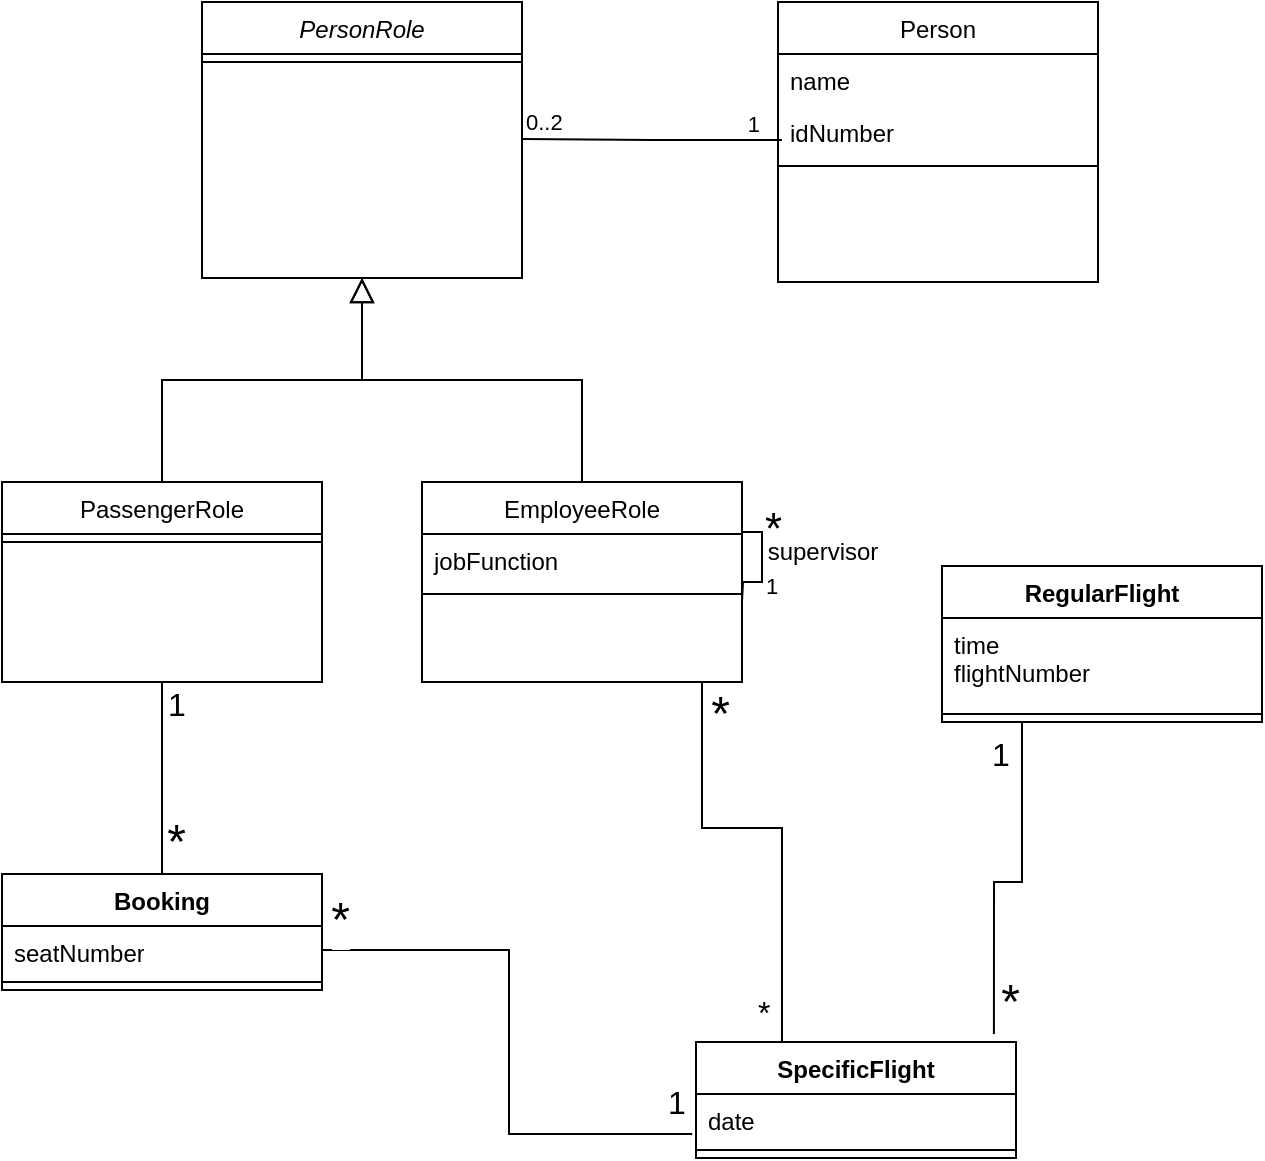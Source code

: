 <mxfile version="23.1.6" type="github">
  <diagram id="C5RBs43oDa-KdzZeNtuy" name="Page-1">
    <mxGraphModel dx="1434" dy="738" grid="1" gridSize="10" guides="1" tooltips="1" connect="1" arrows="1" fold="1" page="1" pageScale="1" pageWidth="827" pageHeight="1169" math="0" shadow="0">
      <root>
        <mxCell id="WIyWlLk6GJQsqaUBKTNV-0" />
        <mxCell id="WIyWlLk6GJQsqaUBKTNV-1" parent="WIyWlLk6GJQsqaUBKTNV-0" />
        <mxCell id="zkfFHV4jXpPFQw0GAbJ--0" value="PersonRole" style="swimlane;fontStyle=2;align=center;verticalAlign=top;childLayout=stackLayout;horizontal=1;startSize=26;horizontalStack=0;resizeParent=1;resizeLast=0;collapsible=1;marginBottom=0;rounded=0;shadow=0;strokeWidth=1;" parent="WIyWlLk6GJQsqaUBKTNV-1" vertex="1">
          <mxGeometry x="220" y="120" width="160" height="138" as="geometry">
            <mxRectangle x="230" y="140" width="160" height="26" as="alternateBounds" />
          </mxGeometry>
        </mxCell>
        <mxCell id="zkfFHV4jXpPFQw0GAbJ--4" value="" style="line;html=1;strokeWidth=1;align=left;verticalAlign=middle;spacingTop=-1;spacingLeft=3;spacingRight=3;rotatable=0;labelPosition=right;points=[];portConstraint=eastwest;" parent="zkfFHV4jXpPFQw0GAbJ--0" vertex="1">
          <mxGeometry y="26" width="160" height="8" as="geometry" />
        </mxCell>
        <mxCell id="zkfFHV4jXpPFQw0GAbJ--6" value="PassengerRole" style="swimlane;fontStyle=0;align=center;verticalAlign=top;childLayout=stackLayout;horizontal=1;startSize=26;horizontalStack=0;resizeParent=1;resizeLast=0;collapsible=1;marginBottom=0;rounded=0;shadow=0;strokeWidth=1;" parent="WIyWlLk6GJQsqaUBKTNV-1" vertex="1">
          <mxGeometry x="120" y="360" width="160" height="100" as="geometry">
            <mxRectangle x="130" y="380" width="160" height="26" as="alternateBounds" />
          </mxGeometry>
        </mxCell>
        <mxCell id="zkfFHV4jXpPFQw0GAbJ--9" value="" style="line;html=1;strokeWidth=1;align=left;verticalAlign=middle;spacingTop=-1;spacingLeft=3;spacingRight=3;rotatable=0;labelPosition=right;points=[];portConstraint=eastwest;" parent="zkfFHV4jXpPFQw0GAbJ--6" vertex="1">
          <mxGeometry y="26" width="160" height="8" as="geometry" />
        </mxCell>
        <mxCell id="zkfFHV4jXpPFQw0GAbJ--12" value="" style="endArrow=block;endSize=10;endFill=0;shadow=0;strokeWidth=1;rounded=0;edgeStyle=elbowEdgeStyle;elbow=vertical;" parent="WIyWlLk6GJQsqaUBKTNV-1" source="zkfFHV4jXpPFQw0GAbJ--6" target="zkfFHV4jXpPFQw0GAbJ--0" edge="1">
          <mxGeometry width="160" relative="1" as="geometry">
            <mxPoint x="200" y="203" as="sourcePoint" />
            <mxPoint x="200" y="203" as="targetPoint" />
          </mxGeometry>
        </mxCell>
        <mxCell id="zkfFHV4jXpPFQw0GAbJ--13" value="EmployeeRole" style="swimlane;fontStyle=0;align=center;verticalAlign=top;childLayout=stackLayout;horizontal=1;startSize=26;horizontalStack=0;resizeParent=1;resizeLast=0;collapsible=1;marginBottom=0;rounded=0;shadow=0;strokeWidth=1;" parent="WIyWlLk6GJQsqaUBKTNV-1" vertex="1">
          <mxGeometry x="330" y="360" width="160" height="100" as="geometry">
            <mxRectangle x="340" y="380" width="170" height="26" as="alternateBounds" />
          </mxGeometry>
        </mxCell>
        <mxCell id="zkfFHV4jXpPFQw0GAbJ--14" value="jobFunction" style="text;align=left;verticalAlign=top;spacingLeft=4;spacingRight=4;overflow=hidden;rotatable=0;points=[[0,0.5],[1,0.5]];portConstraint=eastwest;" parent="zkfFHV4jXpPFQw0GAbJ--13" vertex="1">
          <mxGeometry y="26" width="160" height="26" as="geometry" />
        </mxCell>
        <mxCell id="zkfFHV4jXpPFQw0GAbJ--15" value="" style="line;html=1;strokeWidth=1;align=left;verticalAlign=middle;spacingTop=-1;spacingLeft=3;spacingRight=3;rotatable=0;labelPosition=right;points=[];portConstraint=eastwest;" parent="zkfFHV4jXpPFQw0GAbJ--13" vertex="1">
          <mxGeometry y="52" width="160" height="8" as="geometry" />
        </mxCell>
        <mxCell id="zkfFHV4jXpPFQw0GAbJ--16" value="" style="endArrow=block;endSize=10;endFill=0;shadow=0;strokeWidth=1;rounded=0;edgeStyle=elbowEdgeStyle;elbow=vertical;" parent="WIyWlLk6GJQsqaUBKTNV-1" source="zkfFHV4jXpPFQw0GAbJ--13" target="zkfFHV4jXpPFQw0GAbJ--0" edge="1">
          <mxGeometry width="160" relative="1" as="geometry">
            <mxPoint x="210" y="373" as="sourcePoint" />
            <mxPoint x="310" y="271" as="targetPoint" />
          </mxGeometry>
        </mxCell>
        <mxCell id="zkfFHV4jXpPFQw0GAbJ--17" value="Person" style="swimlane;fontStyle=0;align=center;verticalAlign=top;childLayout=stackLayout;horizontal=1;startSize=26;horizontalStack=0;resizeParent=1;resizeLast=0;collapsible=1;marginBottom=0;rounded=0;shadow=0;strokeWidth=1;" parent="WIyWlLk6GJQsqaUBKTNV-1" vertex="1">
          <mxGeometry x="508" y="120" width="160" height="140" as="geometry">
            <mxRectangle x="550" y="140" width="160" height="26" as="alternateBounds" />
          </mxGeometry>
        </mxCell>
        <mxCell id="zkfFHV4jXpPFQw0GAbJ--18" value="name" style="text;align=left;verticalAlign=top;spacingLeft=4;spacingRight=4;overflow=hidden;rotatable=0;points=[[0,0.5],[1,0.5]];portConstraint=eastwest;" parent="zkfFHV4jXpPFQw0GAbJ--17" vertex="1">
          <mxGeometry y="26" width="160" height="26" as="geometry" />
        </mxCell>
        <mxCell id="zkfFHV4jXpPFQw0GAbJ--19" value="idNumber" style="text;align=left;verticalAlign=top;spacingLeft=4;spacingRight=4;overflow=hidden;rotatable=0;points=[[0,0.5],[1,0.5]];portConstraint=eastwest;rounded=0;shadow=0;html=0;" parent="zkfFHV4jXpPFQw0GAbJ--17" vertex="1">
          <mxGeometry y="52" width="160" height="26" as="geometry" />
        </mxCell>
        <mxCell id="zkfFHV4jXpPFQw0GAbJ--23" value="" style="line;html=1;strokeWidth=1;align=left;verticalAlign=middle;spacingTop=-1;spacingLeft=3;spacingRight=3;rotatable=0;labelPosition=right;points=[];portConstraint=eastwest;" parent="zkfFHV4jXpPFQw0GAbJ--17" vertex="1">
          <mxGeometry y="78" width="160" height="8" as="geometry" />
        </mxCell>
        <mxCell id="KHuif0LaoCdP1yntdVB0-0" value="" style="endArrow=none;html=1;edgeStyle=orthogonalEdgeStyle;rounded=0;" edge="1" parent="WIyWlLk6GJQsqaUBKTNV-1">
          <mxGeometry relative="1" as="geometry">
            <mxPoint x="380" y="188.5" as="sourcePoint" />
            <mxPoint x="510" y="189" as="targetPoint" />
          </mxGeometry>
        </mxCell>
        <mxCell id="KHuif0LaoCdP1yntdVB0-1" value="0..2" style="edgeLabel;resizable=0;html=1;align=left;verticalAlign=bottom;" connectable="0" vertex="1" parent="KHuif0LaoCdP1yntdVB0-0">
          <mxGeometry x="-1" relative="1" as="geometry" />
        </mxCell>
        <mxCell id="KHuif0LaoCdP1yntdVB0-2" value="1" style="edgeLabel;resizable=0;html=1;align=right;verticalAlign=bottom;" connectable="0" vertex="1" parent="KHuif0LaoCdP1yntdVB0-0">
          <mxGeometry x="1" relative="1" as="geometry">
            <mxPoint x="-10" as="offset" />
          </mxGeometry>
        </mxCell>
        <mxCell id="KHuif0LaoCdP1yntdVB0-3" value="" style="endArrow=none;html=1;edgeStyle=orthogonalEdgeStyle;rounded=0;entryX=1;entryY=0.25;entryDx=0;entryDy=0;" edge="1" parent="WIyWlLk6GJQsqaUBKTNV-1" target="zkfFHV4jXpPFQw0GAbJ--13">
          <mxGeometry relative="1" as="geometry">
            <mxPoint x="490" y="420" as="sourcePoint" />
            <mxPoint x="650" y="420" as="targetPoint" />
          </mxGeometry>
        </mxCell>
        <mxCell id="KHuif0LaoCdP1yntdVB0-4" value="1" style="edgeLabel;resizable=0;html=1;align=left;verticalAlign=bottom;" connectable="0" vertex="1" parent="KHuif0LaoCdP1yntdVB0-3">
          <mxGeometry x="-1" relative="1" as="geometry">
            <mxPoint x="10" as="offset" />
          </mxGeometry>
        </mxCell>
        <mxCell id="KHuif0LaoCdP1yntdVB0-5" value="*" style="edgeLabel;resizable=0;html=1;align=right;verticalAlign=bottom;fontSize=22;" connectable="0" vertex="1" parent="KHuif0LaoCdP1yntdVB0-3">
          <mxGeometry x="1" relative="1" as="geometry">
            <mxPoint x="20" y="13" as="offset" />
          </mxGeometry>
        </mxCell>
        <mxCell id="KHuif0LaoCdP1yntdVB0-6" value="supervisor" style="text;html=1;align=center;verticalAlign=middle;resizable=0;points=[];autosize=1;strokeColor=none;fillColor=none;" vertex="1" parent="WIyWlLk6GJQsqaUBKTNV-1">
          <mxGeometry x="490" y="380" width="80" height="30" as="geometry" />
        </mxCell>
        <mxCell id="KHuif0LaoCdP1yntdVB0-7" value="Booking" style="swimlane;fontStyle=1;align=center;verticalAlign=top;childLayout=stackLayout;horizontal=1;startSize=26;horizontalStack=0;resizeParent=1;resizeParentMax=0;resizeLast=0;collapsible=1;marginBottom=0;whiteSpace=wrap;html=1;" vertex="1" parent="WIyWlLk6GJQsqaUBKTNV-1">
          <mxGeometry x="120" y="556" width="160" height="58" as="geometry" />
        </mxCell>
        <mxCell id="KHuif0LaoCdP1yntdVB0-8" value="seatNumber" style="text;strokeColor=none;fillColor=none;align=left;verticalAlign=top;spacingLeft=4;spacingRight=4;overflow=hidden;rotatable=0;points=[[0,0.5],[1,0.5]];portConstraint=eastwest;whiteSpace=wrap;html=1;" vertex="1" parent="KHuif0LaoCdP1yntdVB0-7">
          <mxGeometry y="26" width="160" height="24" as="geometry" />
        </mxCell>
        <mxCell id="KHuif0LaoCdP1yntdVB0-9" value="" style="line;strokeWidth=1;fillColor=none;align=left;verticalAlign=middle;spacingTop=-1;spacingLeft=3;spacingRight=3;rotatable=0;labelPosition=right;points=[];portConstraint=eastwest;strokeColor=inherit;" vertex="1" parent="KHuif0LaoCdP1yntdVB0-7">
          <mxGeometry y="50" width="160" height="8" as="geometry" />
        </mxCell>
        <mxCell id="KHuif0LaoCdP1yntdVB0-11" value="" style="endArrow=none;html=1;edgeStyle=orthogonalEdgeStyle;rounded=0;exitX=0.5;exitY=1;exitDx=0;exitDy=0;entryX=0.5;entryY=0;entryDx=0;entryDy=0;" edge="1" parent="WIyWlLk6GJQsqaUBKTNV-1" source="zkfFHV4jXpPFQw0GAbJ--6" target="KHuif0LaoCdP1yntdVB0-7">
          <mxGeometry relative="1" as="geometry">
            <mxPoint x="330" y="380" as="sourcePoint" />
            <mxPoint x="450" y="540" as="targetPoint" />
          </mxGeometry>
        </mxCell>
        <mxCell id="KHuif0LaoCdP1yntdVB0-12" value="1" style="edgeLabel;resizable=0;html=1;align=left;verticalAlign=bottom;fontSize=16;" connectable="0" vertex="1" parent="KHuif0LaoCdP1yntdVB0-11">
          <mxGeometry x="-1" relative="1" as="geometry">
            <mxPoint x="1" y="22" as="offset" />
          </mxGeometry>
        </mxCell>
        <mxCell id="KHuif0LaoCdP1yntdVB0-13" value="*" style="edgeLabel;resizable=0;html=1;align=right;verticalAlign=bottom;fontSize=24;" connectable="0" vertex="1" parent="KHuif0LaoCdP1yntdVB0-11">
          <mxGeometry x="1" relative="1" as="geometry">
            <mxPoint x="12" as="offset" />
          </mxGeometry>
        </mxCell>
        <mxCell id="KHuif0LaoCdP1yntdVB0-14" value="SpecificFlight" style="swimlane;fontStyle=1;align=center;verticalAlign=top;childLayout=stackLayout;horizontal=1;startSize=26;horizontalStack=0;resizeParent=1;resizeParentMax=0;resizeLast=0;collapsible=1;marginBottom=0;whiteSpace=wrap;html=1;" vertex="1" parent="WIyWlLk6GJQsqaUBKTNV-1">
          <mxGeometry x="467" y="640" width="160" height="58" as="geometry" />
        </mxCell>
        <mxCell id="KHuif0LaoCdP1yntdVB0-15" value="date" style="text;strokeColor=none;fillColor=none;align=left;verticalAlign=top;spacingLeft=4;spacingRight=4;overflow=hidden;rotatable=0;points=[[0,0.5],[1,0.5]];portConstraint=eastwest;whiteSpace=wrap;html=1;" vertex="1" parent="KHuif0LaoCdP1yntdVB0-14">
          <mxGeometry y="26" width="160" height="24" as="geometry" />
        </mxCell>
        <mxCell id="KHuif0LaoCdP1yntdVB0-16" value="" style="line;strokeWidth=1;fillColor=none;align=left;verticalAlign=middle;spacingTop=-1;spacingLeft=3;spacingRight=3;rotatable=0;labelPosition=right;points=[];portConstraint=eastwest;strokeColor=inherit;" vertex="1" parent="KHuif0LaoCdP1yntdVB0-14">
          <mxGeometry y="50" width="160" height="8" as="geometry" />
        </mxCell>
        <mxCell id="KHuif0LaoCdP1yntdVB0-17" value="" style="endArrow=none;html=1;edgeStyle=orthogonalEdgeStyle;rounded=0;entryX=1;entryY=0.5;entryDx=0;entryDy=0;exitX=-0.012;exitY=0.833;exitDx=0;exitDy=0;exitPerimeter=0;" edge="1" parent="WIyWlLk6GJQsqaUBKTNV-1" source="KHuif0LaoCdP1yntdVB0-15" target="KHuif0LaoCdP1yntdVB0-8">
          <mxGeometry relative="1" as="geometry">
            <mxPoint x="450" y="590" as="sourcePoint" />
            <mxPoint x="210" y="566" as="targetPoint" />
          </mxGeometry>
        </mxCell>
        <mxCell id="KHuif0LaoCdP1yntdVB0-18" value="1" style="edgeLabel;resizable=0;html=1;align=left;verticalAlign=bottom;fontSize=16;" connectable="0" vertex="1" parent="KHuif0LaoCdP1yntdVB0-17">
          <mxGeometry x="-1" relative="1" as="geometry">
            <mxPoint x="-14" y="-4" as="offset" />
          </mxGeometry>
        </mxCell>
        <mxCell id="KHuif0LaoCdP1yntdVB0-19" value="*" style="edgeLabel;resizable=0;html=1;align=right;verticalAlign=bottom;fontSize=24;" connectable="0" vertex="1" parent="KHuif0LaoCdP1yntdVB0-17">
          <mxGeometry x="1" relative="1" as="geometry">
            <mxPoint x="14" y="1" as="offset" />
          </mxGeometry>
        </mxCell>
        <mxCell id="KHuif0LaoCdP1yntdVB0-20" value="" style="endArrow=none;html=1;edgeStyle=orthogonalEdgeStyle;rounded=0;" edge="1" parent="WIyWlLk6GJQsqaUBKTNV-1" source="KHuif0LaoCdP1yntdVB0-14">
          <mxGeometry relative="1" as="geometry">
            <mxPoint x="468" y="604" as="sourcePoint" />
            <mxPoint x="470" y="460" as="targetPoint" />
            <Array as="points">
              <mxPoint x="510" y="533" />
              <mxPoint x="470" y="533" />
            </Array>
          </mxGeometry>
        </mxCell>
        <mxCell id="KHuif0LaoCdP1yntdVB0-21" value="*" style="edgeLabel;resizable=0;html=1;align=left;verticalAlign=bottom;fontSize=16;" connectable="0" vertex="1" parent="KHuif0LaoCdP1yntdVB0-20">
          <mxGeometry x="-1" relative="1" as="geometry">
            <mxPoint x="-14" y="-4" as="offset" />
          </mxGeometry>
        </mxCell>
        <mxCell id="KHuif0LaoCdP1yntdVB0-22" value="*" style="edgeLabel;resizable=0;html=1;align=right;verticalAlign=bottom;fontSize=24;" connectable="0" vertex="1" parent="KHuif0LaoCdP1yntdVB0-20">
          <mxGeometry x="1" relative="1" as="geometry">
            <mxPoint x="14" y="32" as="offset" />
          </mxGeometry>
        </mxCell>
        <mxCell id="KHuif0LaoCdP1yntdVB0-23" value="RegularFlight" style="swimlane;fontStyle=1;align=center;verticalAlign=top;childLayout=stackLayout;horizontal=1;startSize=26;horizontalStack=0;resizeParent=1;resizeParentMax=0;resizeLast=0;collapsible=1;marginBottom=0;whiteSpace=wrap;html=1;" vertex="1" parent="WIyWlLk6GJQsqaUBKTNV-1">
          <mxGeometry x="590" y="402" width="160" height="78" as="geometry" />
        </mxCell>
        <mxCell id="KHuif0LaoCdP1yntdVB0-24" value="time&lt;br&gt;flightNumber" style="text;strokeColor=none;fillColor=none;align=left;verticalAlign=top;spacingLeft=4;spacingRight=4;overflow=hidden;rotatable=0;points=[[0,0.5],[1,0.5]];portConstraint=eastwest;whiteSpace=wrap;html=1;" vertex="1" parent="KHuif0LaoCdP1yntdVB0-23">
          <mxGeometry y="26" width="160" height="44" as="geometry" />
        </mxCell>
        <mxCell id="KHuif0LaoCdP1yntdVB0-25" value="" style="line;strokeWidth=1;fillColor=none;align=left;verticalAlign=middle;spacingTop=-1;spacingLeft=3;spacingRight=3;rotatable=0;labelPosition=right;points=[];portConstraint=eastwest;strokeColor=inherit;" vertex="1" parent="KHuif0LaoCdP1yntdVB0-23">
          <mxGeometry y="70" width="160" height="8" as="geometry" />
        </mxCell>
        <mxCell id="KHuif0LaoCdP1yntdVB0-26" value="" style="endArrow=none;html=1;edgeStyle=orthogonalEdgeStyle;rounded=0;entryX=0.931;entryY=-0.069;entryDx=0;entryDy=0;exitX=0.25;exitY=1;exitDx=0;exitDy=0;entryPerimeter=0;" edge="1" parent="WIyWlLk6GJQsqaUBKTNV-1" source="KHuif0LaoCdP1yntdVB0-23" target="KHuif0LaoCdP1yntdVB0-14">
          <mxGeometry relative="1" as="geometry">
            <mxPoint x="475" y="696" as="sourcePoint" />
            <mxPoint x="290" y="604" as="targetPoint" />
          </mxGeometry>
        </mxCell>
        <mxCell id="KHuif0LaoCdP1yntdVB0-27" value="1" style="edgeLabel;resizable=0;html=1;align=left;verticalAlign=bottom;fontSize=16;" connectable="0" vertex="1" parent="KHuif0LaoCdP1yntdVB0-26">
          <mxGeometry x="-1" relative="1" as="geometry">
            <mxPoint x="-17" y="27" as="offset" />
          </mxGeometry>
        </mxCell>
        <mxCell id="KHuif0LaoCdP1yntdVB0-28" value="*" style="edgeLabel;resizable=0;html=1;align=right;verticalAlign=bottom;fontSize=24;" connectable="0" vertex="1" parent="KHuif0LaoCdP1yntdVB0-26">
          <mxGeometry x="1" relative="1" as="geometry">
            <mxPoint x="14" y="1" as="offset" />
          </mxGeometry>
        </mxCell>
      </root>
    </mxGraphModel>
  </diagram>
</mxfile>
